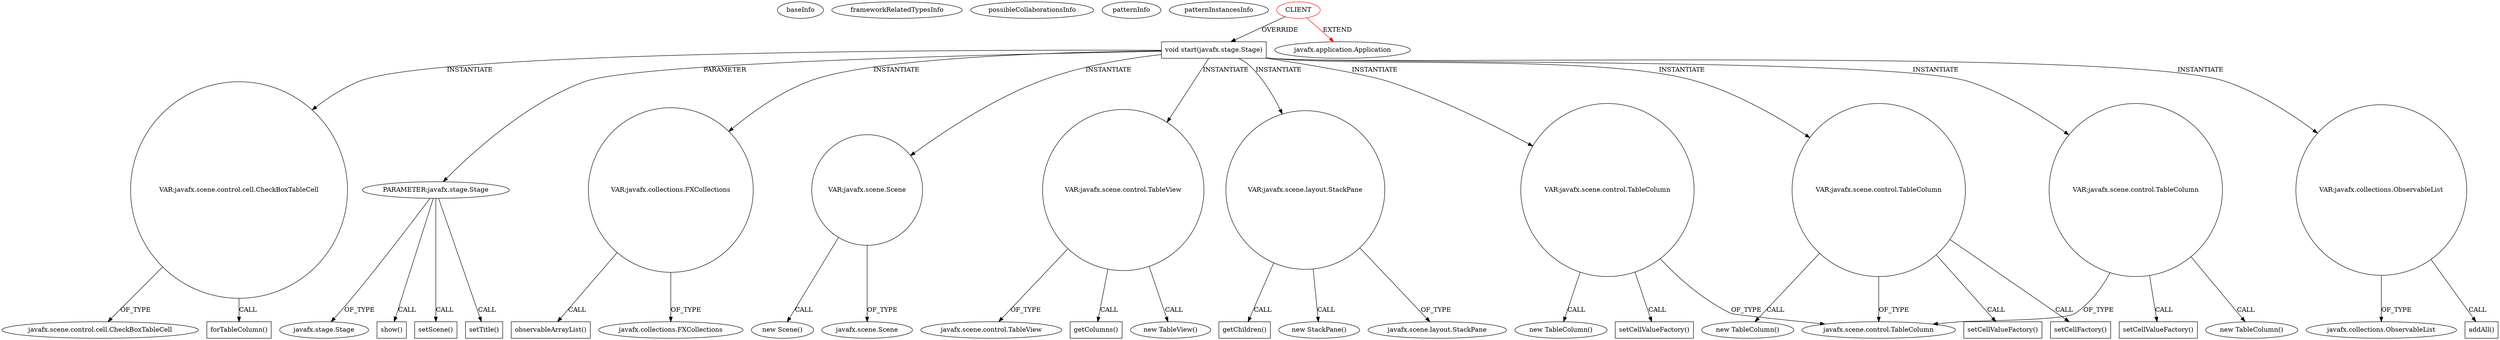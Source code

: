 digraph {
baseInfo[graphId=4158,category="pattern",isAnonymous=false,possibleRelation=false]
frameworkRelatedTypesInfo[0="javafx.application.Application"]
possibleCollaborationsInfo[]
patternInfo[frequency=2.0,patternRootClient=0]
patternInstancesInfo[0="guigarage-mastering-javafx-controls~/guigarage-mastering-javafx-controls/mastering-javafx-controls-master/src/main/java/com/guigarage/chapter6/TableDemo6.java~TableDemo6~2888",1="ranganathankm-blog~/ranganathankm-blog/blog-master/javafx-sample-tableview/src/main/java/com/blogspot/javanbswing/javafx/table/TableViewSample.java~TableViewSample~3991"]
65[label="javafx.scene.control.cell.CheckBoxTableCell",vertexType="FRAMEWORK_CLASS_TYPE",isFrameworkType=false]
63[label="VAR:javafx.scene.control.cell.CheckBoxTableCell",vertexType="VARIABLE_EXPRESION",isFrameworkType=false,shape=circle]
2[label="void start(javafx.stage.Stage)",vertexType="OVERRIDING_METHOD_DECLARATION",isFrameworkType=false,shape=box]
0[label="CLIENT",vertexType="ROOT_CLIENT_CLASS_DECLARATION",isFrameworkType=false,color=red]
3[label="PARAMETER:javafx.stage.Stage",vertexType="PARAMETER_DECLARATION",isFrameworkType=false]
5[label="VAR:javafx.collections.FXCollections",vertexType="VARIABLE_EXPRESION",isFrameworkType=false,shape=circle]
6[label="observableArrayList()",vertexType="INSIDE_CALL",isFrameworkType=false,shape=box]
4[label="javafx.stage.Stage",vertexType="FRAMEWORK_CLASS_TYPE",isFrameworkType=false]
106[label="show()",vertexType="INSIDE_CALL",isFrameworkType=false,shape=box]
1[label="javafx.application.Application",vertexType="FRAMEWORK_CLASS_TYPE",isFrameworkType=false]
99[label="VAR:javafx.scene.Scene",vertexType="VARIABLE_EXPRESION",isFrameworkType=false,shape=circle]
98[label="new Scene()",vertexType="CONSTRUCTOR_CALL",isFrameworkType=false]
9[label="VAR:javafx.scene.control.TableView",vertexType="VARIABLE_EXPRESION",isFrameworkType=false,shape=circle]
10[label="javafx.scene.control.TableView",vertexType="FRAMEWORK_CLASS_TYPE",isFrameworkType=false]
94[label="VAR:javafx.scene.layout.StackPane",vertexType="VARIABLE_EXPRESION",isFrameworkType=false,shape=circle]
97[label="getChildren()",vertexType="INSIDE_CALL",isFrameworkType=false,shape=box]
67[label="VAR:javafx.scene.control.TableColumn",vertexType="VARIABLE_EXPRESION",isFrameworkType=false,shape=circle]
72[label="setCellValueFactory()",vertexType="INSIDE_CALL",isFrameworkType=false,shape=box]
52[label="VAR:javafx.scene.control.TableColumn",vertexType="VARIABLE_EXPRESION",isFrameworkType=false,shape=circle]
57[label="setCellValueFactory()",vertexType="INSIDE_CALL",isFrameworkType=false,shape=box]
62[label="setCellFactory()",vertexType="INSIDE_CALL",isFrameworkType=false,shape=box]
51[label="new TableColumn()",vertexType="CONSTRUCTOR_CALL",isFrameworkType=false]
66[label="new TableColumn()",vertexType="CONSTRUCTOR_CALL",isFrameworkType=false]
12[label="VAR:javafx.scene.control.TableColumn",vertexType="VARIABLE_EXPRESION",isFrameworkType=false,shape=circle]
15[label="setCellValueFactory()",vertexType="INSIDE_CALL",isFrameworkType=false,shape=box]
11[label="new TableColumn()",vertexType="CONSTRUCTOR_CALL",isFrameworkType=false]
93[label="new StackPane()",vertexType="CONSTRUCTOR_CALL",isFrameworkType=false]
104[label="setScene()",vertexType="INSIDE_CALL",isFrameworkType=false,shape=box]
88[label="getColumns()",vertexType="INSIDE_CALL",isFrameworkType=false,shape=box]
100[label="javafx.scene.Scene",vertexType="FRAMEWORK_CLASS_TYPE",isFrameworkType=false]
95[label="javafx.scene.layout.StackPane",vertexType="FRAMEWORK_CLASS_TYPE",isFrameworkType=false]
84[label="VAR:javafx.collections.ObservableList",vertexType="VARIABLE_EXPRESION",isFrameworkType=false,shape=circle]
86[label="javafx.collections.ObservableList",vertexType="FRAMEWORK_INTERFACE_TYPE",isFrameworkType=false]
85[label="addAll()",vertexType="INSIDE_CALL",isFrameworkType=false,shape=box]
8[label="new TableView()",vertexType="CONSTRUCTOR_CALL",isFrameworkType=false]
102[label="setTitle()",vertexType="INSIDE_CALL",isFrameworkType=false,shape=box]
64[label="forTableColumn()",vertexType="INSIDE_CALL",isFrameworkType=false,shape=box]
13[label="javafx.scene.control.TableColumn",vertexType="FRAMEWORK_CLASS_TYPE",isFrameworkType=false]
7[label="javafx.collections.FXCollections",vertexType="FRAMEWORK_CLASS_TYPE",isFrameworkType=false]
2->99[label="INSTANTIATE"]
2->84[label="INSTANTIATE"]
9->88[label="CALL"]
2->67[label="INSTANTIATE"]
67->72[label="CALL"]
12->15[label="CALL"]
94->95[label="OF_TYPE"]
67->66[label="CALL"]
63->65[label="OF_TYPE"]
2->12[label="INSTANTIATE"]
94->93[label="CALL"]
0->1[label="EXTEND",color=red]
52->13[label="OF_TYPE"]
3->104[label="CALL"]
5->7[label="OF_TYPE"]
2->52[label="INSTANTIATE"]
52->62[label="CALL"]
3->106[label="CALL"]
3->4[label="OF_TYPE"]
94->97[label="CALL"]
9->8[label="CALL"]
63->64[label="CALL"]
12->13[label="OF_TYPE"]
52->57[label="CALL"]
12->11[label="CALL"]
2->9[label="INSTANTIATE"]
5->6[label="CALL"]
84->85[label="CALL"]
2->63[label="INSTANTIATE"]
99->100[label="OF_TYPE"]
99->98[label="CALL"]
9->10[label="OF_TYPE"]
2->3[label="PARAMETER"]
67->13[label="OF_TYPE"]
2->5[label="INSTANTIATE"]
3->102[label="CALL"]
2->94[label="INSTANTIATE"]
52->51[label="CALL"]
0->2[label="OVERRIDE"]
84->86[label="OF_TYPE"]
}
